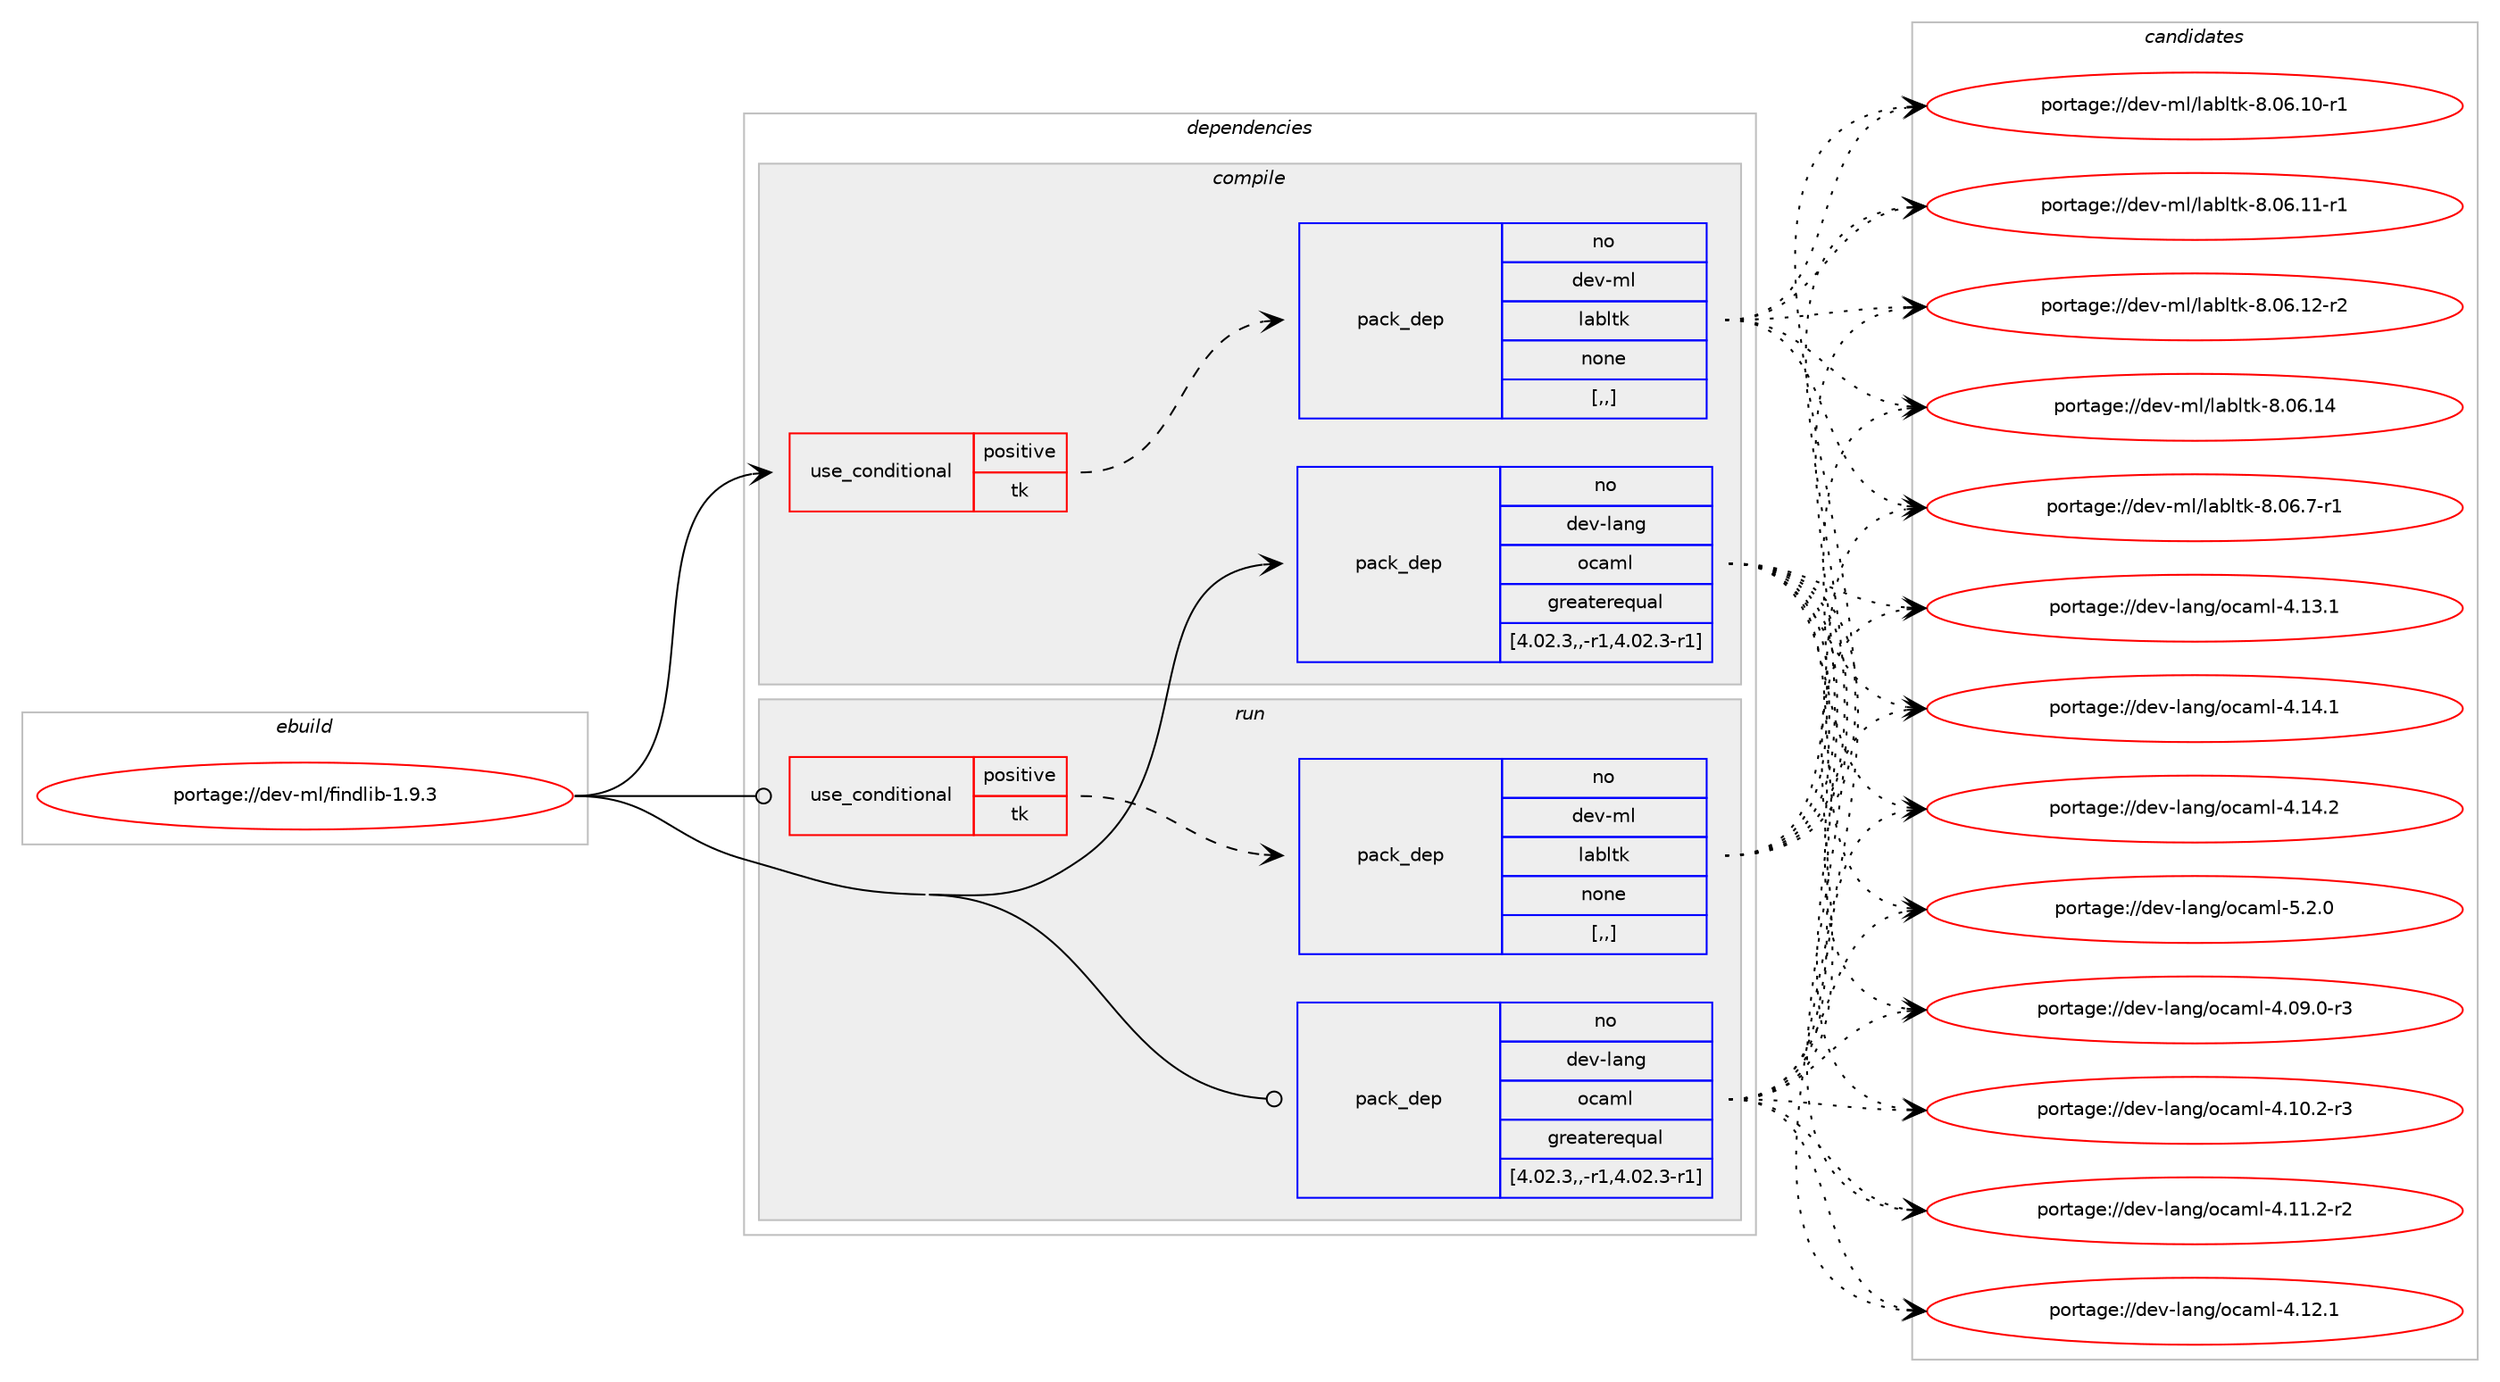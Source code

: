 digraph prolog {

# *************
# Graph options
# *************

newrank=true;
concentrate=true;
compound=true;
graph [rankdir=LR,fontname=Helvetica,fontsize=10,ranksep=1.5];#, ranksep=2.5, nodesep=0.2];
edge  [arrowhead=vee];
node  [fontname=Helvetica,fontsize=10];

# **********
# The ebuild
# **********

subgraph cluster_leftcol {
color=gray;
rank=same;
label=<<i>ebuild</i>>;
id [label="portage://dev-ml/findlib-1.9.3", color=red, width=4, href="../dev-ml/findlib-1.9.3.svg"];
}

# ****************
# The dependencies
# ****************

subgraph cluster_midcol {
color=gray;
label=<<i>dependencies</i>>;
subgraph cluster_compile {
fillcolor="#eeeeee";
style=filled;
label=<<i>compile</i>>;
subgraph cond28483 {
dependency116179 [label=<<TABLE BORDER="0" CELLBORDER="1" CELLSPACING="0" CELLPADDING="4"><TR><TD ROWSPAN="3" CELLPADDING="10">use_conditional</TD></TR><TR><TD>positive</TD></TR><TR><TD>tk</TD></TR></TABLE>>, shape=none, color=red];
subgraph pack86532 {
dependency116180 [label=<<TABLE BORDER="0" CELLBORDER="1" CELLSPACING="0" CELLPADDING="4" WIDTH="220"><TR><TD ROWSPAN="6" CELLPADDING="30">pack_dep</TD></TR><TR><TD WIDTH="110">no</TD></TR><TR><TD>dev-ml</TD></TR><TR><TD>labltk</TD></TR><TR><TD>none</TD></TR><TR><TD>[,,]</TD></TR></TABLE>>, shape=none, color=blue];
}
dependency116179:e -> dependency116180:w [weight=20,style="dashed",arrowhead="vee"];
}
id:e -> dependency116179:w [weight=20,style="solid",arrowhead="vee"];
subgraph pack86533 {
dependency116181 [label=<<TABLE BORDER="0" CELLBORDER="1" CELLSPACING="0" CELLPADDING="4" WIDTH="220"><TR><TD ROWSPAN="6" CELLPADDING="30">pack_dep</TD></TR><TR><TD WIDTH="110">no</TD></TR><TR><TD>dev-lang</TD></TR><TR><TD>ocaml</TD></TR><TR><TD>greaterequal</TD></TR><TR><TD>[4.02.3,,-r1,4.02.3-r1]</TD></TR></TABLE>>, shape=none, color=blue];
}
id:e -> dependency116181:w [weight=20,style="solid",arrowhead="vee"];
}
subgraph cluster_compileandrun {
fillcolor="#eeeeee";
style=filled;
label=<<i>compile and run</i>>;
}
subgraph cluster_run {
fillcolor="#eeeeee";
style=filled;
label=<<i>run</i>>;
subgraph cond28484 {
dependency116182 [label=<<TABLE BORDER="0" CELLBORDER="1" CELLSPACING="0" CELLPADDING="4"><TR><TD ROWSPAN="3" CELLPADDING="10">use_conditional</TD></TR><TR><TD>positive</TD></TR><TR><TD>tk</TD></TR></TABLE>>, shape=none, color=red];
subgraph pack86534 {
dependency116183 [label=<<TABLE BORDER="0" CELLBORDER="1" CELLSPACING="0" CELLPADDING="4" WIDTH="220"><TR><TD ROWSPAN="6" CELLPADDING="30">pack_dep</TD></TR><TR><TD WIDTH="110">no</TD></TR><TR><TD>dev-ml</TD></TR><TR><TD>labltk</TD></TR><TR><TD>none</TD></TR><TR><TD>[,,]</TD></TR></TABLE>>, shape=none, color=blue];
}
dependency116182:e -> dependency116183:w [weight=20,style="dashed",arrowhead="vee"];
}
id:e -> dependency116182:w [weight=20,style="solid",arrowhead="odot"];
subgraph pack86535 {
dependency116184 [label=<<TABLE BORDER="0" CELLBORDER="1" CELLSPACING="0" CELLPADDING="4" WIDTH="220"><TR><TD ROWSPAN="6" CELLPADDING="30">pack_dep</TD></TR><TR><TD WIDTH="110">no</TD></TR><TR><TD>dev-lang</TD></TR><TR><TD>ocaml</TD></TR><TR><TD>greaterequal</TD></TR><TR><TD>[4.02.3,,-r1,4.02.3-r1]</TD></TR></TABLE>>, shape=none, color=blue];
}
id:e -> dependency116184:w [weight=20,style="solid",arrowhead="odot"];
}
}

# **************
# The candidates
# **************

subgraph cluster_choices {
rank=same;
color=gray;
label=<<i>candidates</i>>;

subgraph choice86532 {
color=black;
nodesep=1;
choice1001011184510910847108979810811610745564648544649484511449 [label="portage://dev-ml/labltk-8.06.10-r1", color=red, width=4,href="../dev-ml/labltk-8.06.10-r1.svg"];
choice1001011184510910847108979810811610745564648544649494511449 [label="portage://dev-ml/labltk-8.06.11-r1", color=red, width=4,href="../dev-ml/labltk-8.06.11-r1.svg"];
choice1001011184510910847108979810811610745564648544649504511450 [label="portage://dev-ml/labltk-8.06.12-r2", color=red, width=4,href="../dev-ml/labltk-8.06.12-r2.svg"];
choice100101118451091084710897981081161074556464854464952 [label="portage://dev-ml/labltk-8.06.14", color=red, width=4,href="../dev-ml/labltk-8.06.14.svg"];
choice10010111845109108471089798108116107455646485446554511449 [label="portage://dev-ml/labltk-8.06.7-r1", color=red, width=4,href="../dev-ml/labltk-8.06.7-r1.svg"];
dependency116180:e -> choice1001011184510910847108979810811610745564648544649484511449:w [style=dotted,weight="100"];
dependency116180:e -> choice1001011184510910847108979810811610745564648544649494511449:w [style=dotted,weight="100"];
dependency116180:e -> choice1001011184510910847108979810811610745564648544649504511450:w [style=dotted,weight="100"];
dependency116180:e -> choice100101118451091084710897981081161074556464854464952:w [style=dotted,weight="100"];
dependency116180:e -> choice10010111845109108471089798108116107455646485446554511449:w [style=dotted,weight="100"];
}
subgraph choice86533 {
color=black;
nodesep=1;
choice1001011184510897110103471119997109108455246485746484511451 [label="portage://dev-lang/ocaml-4.09.0-r3", color=red, width=4,href="../dev-lang/ocaml-4.09.0-r3.svg"];
choice1001011184510897110103471119997109108455246494846504511451 [label="portage://dev-lang/ocaml-4.10.2-r3", color=red, width=4,href="../dev-lang/ocaml-4.10.2-r3.svg"];
choice1001011184510897110103471119997109108455246494946504511450 [label="portage://dev-lang/ocaml-4.11.2-r2", color=red, width=4,href="../dev-lang/ocaml-4.11.2-r2.svg"];
choice100101118451089711010347111999710910845524649504649 [label="portage://dev-lang/ocaml-4.12.1", color=red, width=4,href="../dev-lang/ocaml-4.12.1.svg"];
choice100101118451089711010347111999710910845524649514649 [label="portage://dev-lang/ocaml-4.13.1", color=red, width=4,href="../dev-lang/ocaml-4.13.1.svg"];
choice100101118451089711010347111999710910845524649524649 [label="portage://dev-lang/ocaml-4.14.1", color=red, width=4,href="../dev-lang/ocaml-4.14.1.svg"];
choice100101118451089711010347111999710910845524649524650 [label="portage://dev-lang/ocaml-4.14.2", color=red, width=4,href="../dev-lang/ocaml-4.14.2.svg"];
choice1001011184510897110103471119997109108455346504648 [label="portage://dev-lang/ocaml-5.2.0", color=red, width=4,href="../dev-lang/ocaml-5.2.0.svg"];
dependency116181:e -> choice1001011184510897110103471119997109108455246485746484511451:w [style=dotted,weight="100"];
dependency116181:e -> choice1001011184510897110103471119997109108455246494846504511451:w [style=dotted,weight="100"];
dependency116181:e -> choice1001011184510897110103471119997109108455246494946504511450:w [style=dotted,weight="100"];
dependency116181:e -> choice100101118451089711010347111999710910845524649504649:w [style=dotted,weight="100"];
dependency116181:e -> choice100101118451089711010347111999710910845524649514649:w [style=dotted,weight="100"];
dependency116181:e -> choice100101118451089711010347111999710910845524649524649:w [style=dotted,weight="100"];
dependency116181:e -> choice100101118451089711010347111999710910845524649524650:w [style=dotted,weight="100"];
dependency116181:e -> choice1001011184510897110103471119997109108455346504648:w [style=dotted,weight="100"];
}
subgraph choice86534 {
color=black;
nodesep=1;
choice1001011184510910847108979810811610745564648544649484511449 [label="portage://dev-ml/labltk-8.06.10-r1", color=red, width=4,href="../dev-ml/labltk-8.06.10-r1.svg"];
choice1001011184510910847108979810811610745564648544649494511449 [label="portage://dev-ml/labltk-8.06.11-r1", color=red, width=4,href="../dev-ml/labltk-8.06.11-r1.svg"];
choice1001011184510910847108979810811610745564648544649504511450 [label="portage://dev-ml/labltk-8.06.12-r2", color=red, width=4,href="../dev-ml/labltk-8.06.12-r2.svg"];
choice100101118451091084710897981081161074556464854464952 [label="portage://dev-ml/labltk-8.06.14", color=red, width=4,href="../dev-ml/labltk-8.06.14.svg"];
choice10010111845109108471089798108116107455646485446554511449 [label="portage://dev-ml/labltk-8.06.7-r1", color=red, width=4,href="../dev-ml/labltk-8.06.7-r1.svg"];
dependency116183:e -> choice1001011184510910847108979810811610745564648544649484511449:w [style=dotted,weight="100"];
dependency116183:e -> choice1001011184510910847108979810811610745564648544649494511449:w [style=dotted,weight="100"];
dependency116183:e -> choice1001011184510910847108979810811610745564648544649504511450:w [style=dotted,weight="100"];
dependency116183:e -> choice100101118451091084710897981081161074556464854464952:w [style=dotted,weight="100"];
dependency116183:e -> choice10010111845109108471089798108116107455646485446554511449:w [style=dotted,weight="100"];
}
subgraph choice86535 {
color=black;
nodesep=1;
choice1001011184510897110103471119997109108455246485746484511451 [label="portage://dev-lang/ocaml-4.09.0-r3", color=red, width=4,href="../dev-lang/ocaml-4.09.0-r3.svg"];
choice1001011184510897110103471119997109108455246494846504511451 [label="portage://dev-lang/ocaml-4.10.2-r3", color=red, width=4,href="../dev-lang/ocaml-4.10.2-r3.svg"];
choice1001011184510897110103471119997109108455246494946504511450 [label="portage://dev-lang/ocaml-4.11.2-r2", color=red, width=4,href="../dev-lang/ocaml-4.11.2-r2.svg"];
choice100101118451089711010347111999710910845524649504649 [label="portage://dev-lang/ocaml-4.12.1", color=red, width=4,href="../dev-lang/ocaml-4.12.1.svg"];
choice100101118451089711010347111999710910845524649514649 [label="portage://dev-lang/ocaml-4.13.1", color=red, width=4,href="../dev-lang/ocaml-4.13.1.svg"];
choice100101118451089711010347111999710910845524649524649 [label="portage://dev-lang/ocaml-4.14.1", color=red, width=4,href="../dev-lang/ocaml-4.14.1.svg"];
choice100101118451089711010347111999710910845524649524650 [label="portage://dev-lang/ocaml-4.14.2", color=red, width=4,href="../dev-lang/ocaml-4.14.2.svg"];
choice1001011184510897110103471119997109108455346504648 [label="portage://dev-lang/ocaml-5.2.0", color=red, width=4,href="../dev-lang/ocaml-5.2.0.svg"];
dependency116184:e -> choice1001011184510897110103471119997109108455246485746484511451:w [style=dotted,weight="100"];
dependency116184:e -> choice1001011184510897110103471119997109108455246494846504511451:w [style=dotted,weight="100"];
dependency116184:e -> choice1001011184510897110103471119997109108455246494946504511450:w [style=dotted,weight="100"];
dependency116184:e -> choice100101118451089711010347111999710910845524649504649:w [style=dotted,weight="100"];
dependency116184:e -> choice100101118451089711010347111999710910845524649514649:w [style=dotted,weight="100"];
dependency116184:e -> choice100101118451089711010347111999710910845524649524649:w [style=dotted,weight="100"];
dependency116184:e -> choice100101118451089711010347111999710910845524649524650:w [style=dotted,weight="100"];
dependency116184:e -> choice1001011184510897110103471119997109108455346504648:w [style=dotted,weight="100"];
}
}

}

